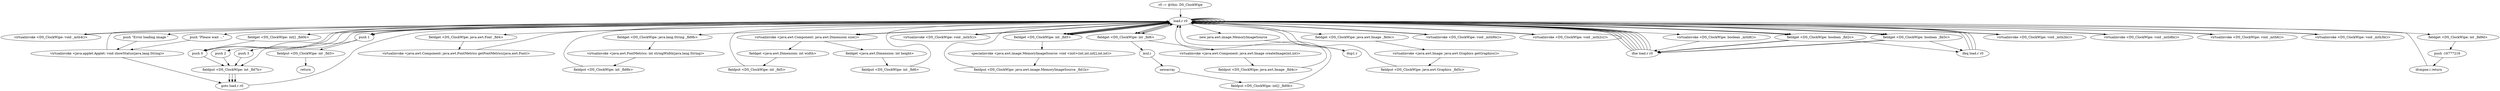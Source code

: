 digraph "" {
    "r0 := @this: DS_ClockWipe"
    "load.r r0"
    "r0 := @this: DS_ClockWipe"->"load.r r0";
    "virtualinvoke <DS_ClockWipe: void _mth4()>"
    "load.r r0"->"virtualinvoke <DS_ClockWipe: void _mth4()>";
    "virtualinvoke <DS_ClockWipe: void _mth4()>"->"load.r r0";
    "push \"Please wait ...\""
    "load.r r0"->"push \"Please wait ...\"";
    "virtualinvoke <java.applet.Applet: void showStatus(java.lang.String)>"
    "push \"Please wait ...\""->"virtualinvoke <java.applet.Applet: void showStatus(java.lang.String)>";
    "virtualinvoke <java.applet.Applet: void showStatus(java.lang.String)>"->"load.r r0";
    "load.r r0"->"load.r r0";
    "load.r r0"->"load.r r0";
    "fieldget <DS_ClockWipe: java.awt.Font _fld4>"
    "load.r r0"->"fieldget <DS_ClockWipe: java.awt.Font _fld4>";
    "virtualinvoke <java.awt.Component: java.awt.FontMetrics getFontMetrics(java.awt.Font)>"
    "fieldget <DS_ClockWipe: java.awt.Font _fld4>"->"virtualinvoke <java.awt.Component: java.awt.FontMetrics getFontMetrics(java.awt.Font)>";
    "virtualinvoke <java.awt.Component: java.awt.FontMetrics getFontMetrics(java.awt.Font)>"->"load.r r0";
    "fieldget <DS_ClockWipe: java.lang.String _fld9b>"
    "load.r r0"->"fieldget <DS_ClockWipe: java.lang.String _fld9b>";
    "virtualinvoke <java.awt.FontMetrics: int stringWidth(java.lang.String)>"
    "fieldget <DS_ClockWipe: java.lang.String _fld9b>"->"virtualinvoke <java.awt.FontMetrics: int stringWidth(java.lang.String)>";
    "fieldput <DS_ClockWipe: int _fld8b>"
    "virtualinvoke <java.awt.FontMetrics: int stringWidth(java.lang.String)>"->"fieldput <DS_ClockWipe: int _fld8b>";
    "fieldput <DS_ClockWipe: int _fld8b>"->"load.r r0";
    "load.r r0"->"load.r r0";
    "virtualinvoke <java.awt.Component: java.awt.Dimension size()>"
    "load.r r0"->"virtualinvoke <java.awt.Component: java.awt.Dimension size()>";
    "fieldget <java.awt.Dimension: int width>"
    "virtualinvoke <java.awt.Component: java.awt.Dimension size()>"->"fieldget <java.awt.Dimension: int width>";
    "fieldput <DS_ClockWipe: int _fld5>"
    "fieldget <java.awt.Dimension: int width>"->"fieldput <DS_ClockWipe: int _fld5>";
    "fieldput <DS_ClockWipe: int _fld5>"->"load.r r0";
    "load.r r0"->"load.r r0";
    "load.r r0"->"virtualinvoke <java.awt.Component: java.awt.Dimension size()>";
    "fieldget <java.awt.Dimension: int height>"
    "virtualinvoke <java.awt.Component: java.awt.Dimension size()>"->"fieldget <java.awt.Dimension: int height>";
    "fieldput <DS_ClockWipe: int _fld6>"
    "fieldget <java.awt.Dimension: int height>"->"fieldput <DS_ClockWipe: int _fld6>";
    "fieldput <DS_ClockWipe: int _fld6>"->"load.r r0";
    "virtualinvoke <DS_ClockWipe: void _mth5()>"
    "load.r r0"->"virtualinvoke <DS_ClockWipe: void _mth5()>";
    "virtualinvoke <DS_ClockWipe: void _mth5()>"->"load.r r0";
    "load.r r0"->"load.r r0";
    "fieldget <DS_ClockWipe: int _fld5>"
    "load.r r0"->"fieldget <DS_ClockWipe: int _fld5>";
    "fieldget <DS_ClockWipe: int _fld5>"->"load.r r0";
    "fieldget <DS_ClockWipe: int _fld6>"
    "load.r r0"->"fieldget <DS_ClockWipe: int _fld6>";
    "mul.i"
    "fieldget <DS_ClockWipe: int _fld6>"->"mul.i";
    "newarray"
    "mul.i"->"newarray";
    "fieldput <DS_ClockWipe: int[] _fld0b>"
    "newarray"->"fieldput <DS_ClockWipe: int[] _fld0b>";
    "fieldput <DS_ClockWipe: int[] _fld0b>"->"load.r r0";
    "new java.awt.image.MemoryImageSource"
    "load.r r0"->"new java.awt.image.MemoryImageSource";
    "dup1.r"
    "new java.awt.image.MemoryImageSource"->"dup1.r";
    "dup1.r"->"load.r r0";
    "load.r r0"->"fieldget <DS_ClockWipe: int _fld5>";
    "fieldget <DS_ClockWipe: int _fld5>"->"load.r r0";
    "load.r r0"->"fieldget <DS_ClockWipe: int _fld6>";
    "fieldget <DS_ClockWipe: int _fld6>"->"load.r r0";
    "fieldget <DS_ClockWipe: int[] _fld0b>"
    "load.r r0"->"fieldget <DS_ClockWipe: int[] _fld0b>";
    "push 0"
    "fieldget <DS_ClockWipe: int[] _fld0b>"->"push 0";
    "push 0"->"load.r r0";
    "load.r r0"->"fieldget <DS_ClockWipe: int _fld5>";
    "specialinvoke <java.awt.image.MemoryImageSource: void <init>(int,int,int[],int,int)>"
    "fieldget <DS_ClockWipe: int _fld5>"->"specialinvoke <java.awt.image.MemoryImageSource: void <init>(int,int,int[],int,int)>";
    "fieldput <DS_ClockWipe: java.awt.image.MemoryImageSource _fld1b>"
    "specialinvoke <java.awt.image.MemoryImageSource: void <init>(int,int,int[],int,int)>"->"fieldput <DS_ClockWipe: java.awt.image.MemoryImageSource _fld1b>";
    "fieldput <DS_ClockWipe: java.awt.image.MemoryImageSource _fld1b>"->"load.r r0";
    "load.r r0"->"load.r r0";
    "load.r r0"->"load.r r0";
    "load.r r0"->"fieldget <DS_ClockWipe: int _fld5>";
    "fieldget <DS_ClockWipe: int _fld5>"->"load.r r0";
    "load.r r0"->"fieldget <DS_ClockWipe: int _fld6>";
    "virtualinvoke <java.awt.Component: java.awt.Image createImage(int,int)>"
    "fieldget <DS_ClockWipe: int _fld6>"->"virtualinvoke <java.awt.Component: java.awt.Image createImage(int,int)>";
    "fieldput <DS_ClockWipe: java.awt.Image _fld4c>"
    "virtualinvoke <java.awt.Component: java.awt.Image createImage(int,int)>"->"fieldput <DS_ClockWipe: java.awt.Image _fld4c>";
    "fieldput <DS_ClockWipe: java.awt.Image _fld4c>"->"load.r r0";
    "load.r r0"->"load.r r0";
    "fieldget <DS_ClockWipe: java.awt.Image _fld4c>"
    "load.r r0"->"fieldget <DS_ClockWipe: java.awt.Image _fld4c>";
    "virtualinvoke <java.awt.Image: java.awt.Graphics getGraphics()>"
    "fieldget <DS_ClockWipe: java.awt.Image _fld4c>"->"virtualinvoke <java.awt.Image: java.awt.Graphics getGraphics()>";
    "fieldput <DS_ClockWipe: java.awt.Graphics _fld5c>"
    "virtualinvoke <java.awt.Image: java.awt.Graphics getGraphics()>"->"fieldput <DS_ClockWipe: java.awt.Graphics _fld5c>";
    "fieldput <DS_ClockWipe: java.awt.Graphics _fld5c>"->"load.r r0";
    "virtualinvoke <DS_ClockWipe: void _mth9b()>"
    "load.r r0"->"virtualinvoke <DS_ClockWipe: void _mth9b()>";
    "virtualinvoke <DS_ClockWipe: void _mth9b()>"->"load.r r0";
    "virtualinvoke <DS_ClockWipe: void _mth2c()>"
    "load.r r0"->"virtualinvoke <DS_ClockWipe: void _mth2c()>";
    "virtualinvoke <DS_ClockWipe: void _mth2c()>"->"load.r r0";
    "fieldget <DS_ClockWipe: boolean _fld2c>"
    "load.r r0"->"fieldget <DS_ClockWipe: boolean _fld2c>";
    "ifne load.r r0"
    "fieldget <DS_ClockWipe: boolean _fld2c>"->"ifne load.r r0";
    "ifne load.r r0"->"load.r r0";
    "fieldget <DS_ClockWipe: boolean _fld3c>"
    "load.r r0"->"fieldget <DS_ClockWipe: boolean _fld3c>";
    "fieldget <DS_ClockWipe: boolean _fld3c>"->"ifne load.r r0";
    "ifne load.r r0"->"load.r r0";
    "load.r r0"->"push 0";
    "fieldput <DS_ClockWipe: int _fld7b>"
    "push 0"->"fieldput <DS_ClockWipe: int _fld7b>";
    "goto load.r r0"
    "fieldput <DS_ClockWipe: int _fld7b>"->"goto load.r r0";
    "goto load.r r0"->"load.r r0";
    "virtualinvoke <DS_ClockWipe: boolean _mth8()>"
    "load.r r0"->"virtualinvoke <DS_ClockWipe: boolean _mth8()>";
    "virtualinvoke <DS_ClockWipe: boolean _mth8()>"->"ifne load.r r0";
    "ifne load.r r0"->"load.r r0";
    "push \"Error loading image \""
    "load.r r0"->"push \"Error loading image \"";
    "push \"Error loading image \""->"virtualinvoke <java.applet.Applet: void showStatus(java.lang.String)>";
    "virtualinvoke <java.applet.Applet: void showStatus(java.lang.String)>"->"goto load.r r0";
    "ifne load.r r0"->"load.r r0";
    "virtualinvoke <DS_ClockWipe: void _mth2b()>"
    "load.r r0"->"virtualinvoke <DS_ClockWipe: void _mth2b()>";
    "virtualinvoke <DS_ClockWipe: void _mth2b()>"->"load.r r0";
    "virtualinvoke <DS_ClockWipe: void _mth8b()>"
    "load.r r0"->"virtualinvoke <DS_ClockWipe: void _mth8b()>";
    "virtualinvoke <DS_ClockWipe: void _mth8b()>"->"load.r r0";
    "virtualinvoke <DS_ClockWipe: void _mth6()>"
    "load.r r0"->"virtualinvoke <DS_ClockWipe: void _mth6()>";
    "virtualinvoke <DS_ClockWipe: void _mth6()>"->"load.r r0";
    "virtualinvoke <DS_ClockWipe: void _mth3b()>"
    "load.r r0"->"virtualinvoke <DS_ClockWipe: void _mth3b()>";
    "virtualinvoke <DS_ClockWipe: void _mth3b()>"->"load.r r0";
    "fieldget <DS_ClockWipe: int _fld9d>"
    "load.r r0"->"fieldget <DS_ClockWipe: int _fld9d>";
    "push -16777216"
    "fieldget <DS_ClockWipe: int _fld9d>"->"push -16777216";
    "ifcmpne.i return"
    "push -16777216"->"ifcmpne.i return";
    "ifcmpne.i return"->"load.r r0";
    "push 1"
    "load.r r0"->"push 1";
    "fieldput <DS_ClockWipe: int _fld3>"
    "push 1"->"fieldput <DS_ClockWipe: int _fld3>";
    "return"
    "fieldput <DS_ClockWipe: int _fld3>"->"return";
    "ifne load.r r0"->"load.r r0";
    "load.r r0"->"fieldget <DS_ClockWipe: boolean _fld2c>";
    "ifeq load.r r0"
    "fieldget <DS_ClockWipe: boolean _fld2c>"->"ifeq load.r r0";
    "ifeq load.r r0"->"load.r r0";
    "load.r r0"->"fieldget <DS_ClockWipe: boolean _fld3c>";
    "fieldget <DS_ClockWipe: boolean _fld3c>"->"ifne load.r r0";
    "ifne load.r r0"->"load.r r0";
    "load.r r0"->"push 1";
    "push 1"->"fieldput <DS_ClockWipe: int _fld7b>";
    "fieldput <DS_ClockWipe: int _fld7b>"->"goto load.r r0";
    "ifne load.r r0"->"load.r r0";
    "load.r r0"->"fieldget <DS_ClockWipe: boolean _fld2c>";
    "fieldget <DS_ClockWipe: boolean _fld2c>"->"ifne load.r r0";
    "ifne load.r r0"->"load.r r0";
    "load.r r0"->"fieldget <DS_ClockWipe: boolean _fld3c>";
    "fieldget <DS_ClockWipe: boolean _fld3c>"->"ifeq load.r r0";
    "ifeq load.r r0"->"load.r r0";
    "push 2"
    "load.r r0"->"push 2";
    "push 2"->"fieldput <DS_ClockWipe: int _fld7b>";
    "fieldput <DS_ClockWipe: int _fld7b>"->"goto load.r r0";
    "ifeq load.r r0"->"load.r r0";
    "push 3"
    "load.r r0"->"push 3";
    "push 3"->"fieldput <DS_ClockWipe: int _fld7b>";
}
